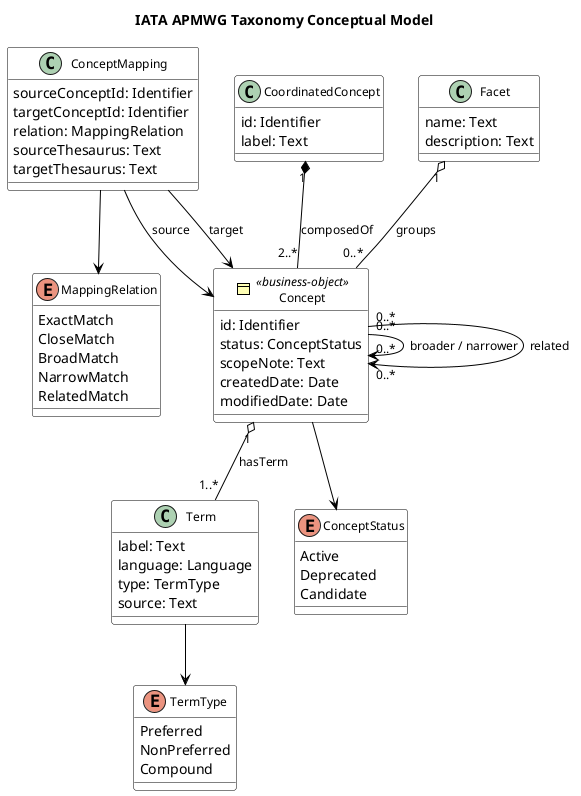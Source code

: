 @startuml
!include <archimate/archimate>

title IATA APMWG Taxonomy Conceptual Model

skinparam classAttributeIconSize 0
skinparam classFontSize 12
skinparam class {
    BackgroundColor White
    ArrowColor Black
    BorderColor Black
}

' === Core Concept ===
class Concept <<$archimate/business-object>> {
  id: Identifier
  status: ConceptStatus
  scopeNote: Text
  createdDate: Date
  modifiedDate: Date
}

' === Term Representation (preferred and non-preferred) ===
class Term {
  label: Text
  language: Language
  type: TermType
  source: Text
}

enum TermType {
  Preferred
  NonPreferred
  Compound
}

enum ConceptStatus {
  Active
  Deprecated
  Candidate
}

' === Self-referencing semantic relationships ===
Concept "0..*" --> "0..*" Concept : broader / narrower
Concept "0..*" --> "0..*" Concept : related

' === Labeling and synonymy ===
Concept "1" o-- "1..*" Term : hasTerm

Term --> TermType
Concept --> ConceptStatus

' === Facet (semantic grouping) ===
class Facet {
  name: Text
  description: Text
}

Facet "1" o-- "0..*" Concept : groups

' === Cross-Thesaurus Mapping ===
class ConceptMapping {
  sourceConceptId: Identifier
  targetConceptId: Identifier
  relation: MappingRelation
  sourceThesaurus: Text
  targetThesaurus: Text
}

enum MappingRelation {
  ExactMatch
  CloseMatch
  BroadMatch
  NarrowMatch
  RelatedMatch
}

ConceptMapping --> MappingRelation
ConceptMapping --> Concept : source
ConceptMapping --> Concept : target

' === Concept Coordination (e.g., "female pilot") ===
class CoordinatedConcept {
  id: Identifier
  label: Text
}

CoordinatedConcept "1" *-- "2..*" Concept : composedOf

@enduml
